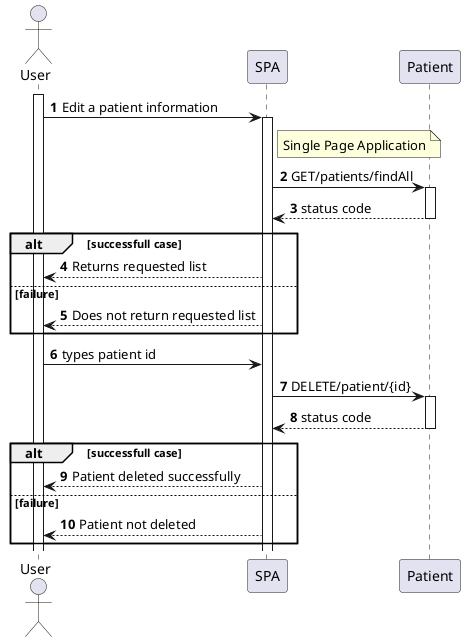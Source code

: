 @startuml

autonumber

Actor User

activate User
User -> SPA : Edit a patient information
activate SPA

note right of SPA
Single Page Application
end note 

SPA -> Patient : GET/patients/findAll
activate Patient

Patient --> SPA : status code
deactivate Patient

alt successfull case
    SPA --> User : Returns requested list
else failure
    SPA --> User : Does not return requested list
end

User -> SPA : types patient id

SPA -> Patient : DELETE/patient/{id}
activate Patient

Patient --> SPA : status code
deactivate Patient

alt successfull case
    SPA --> User : Patient deleted successfully
else failure
    SPA --> User : Patient not deleted
end


@enduml
